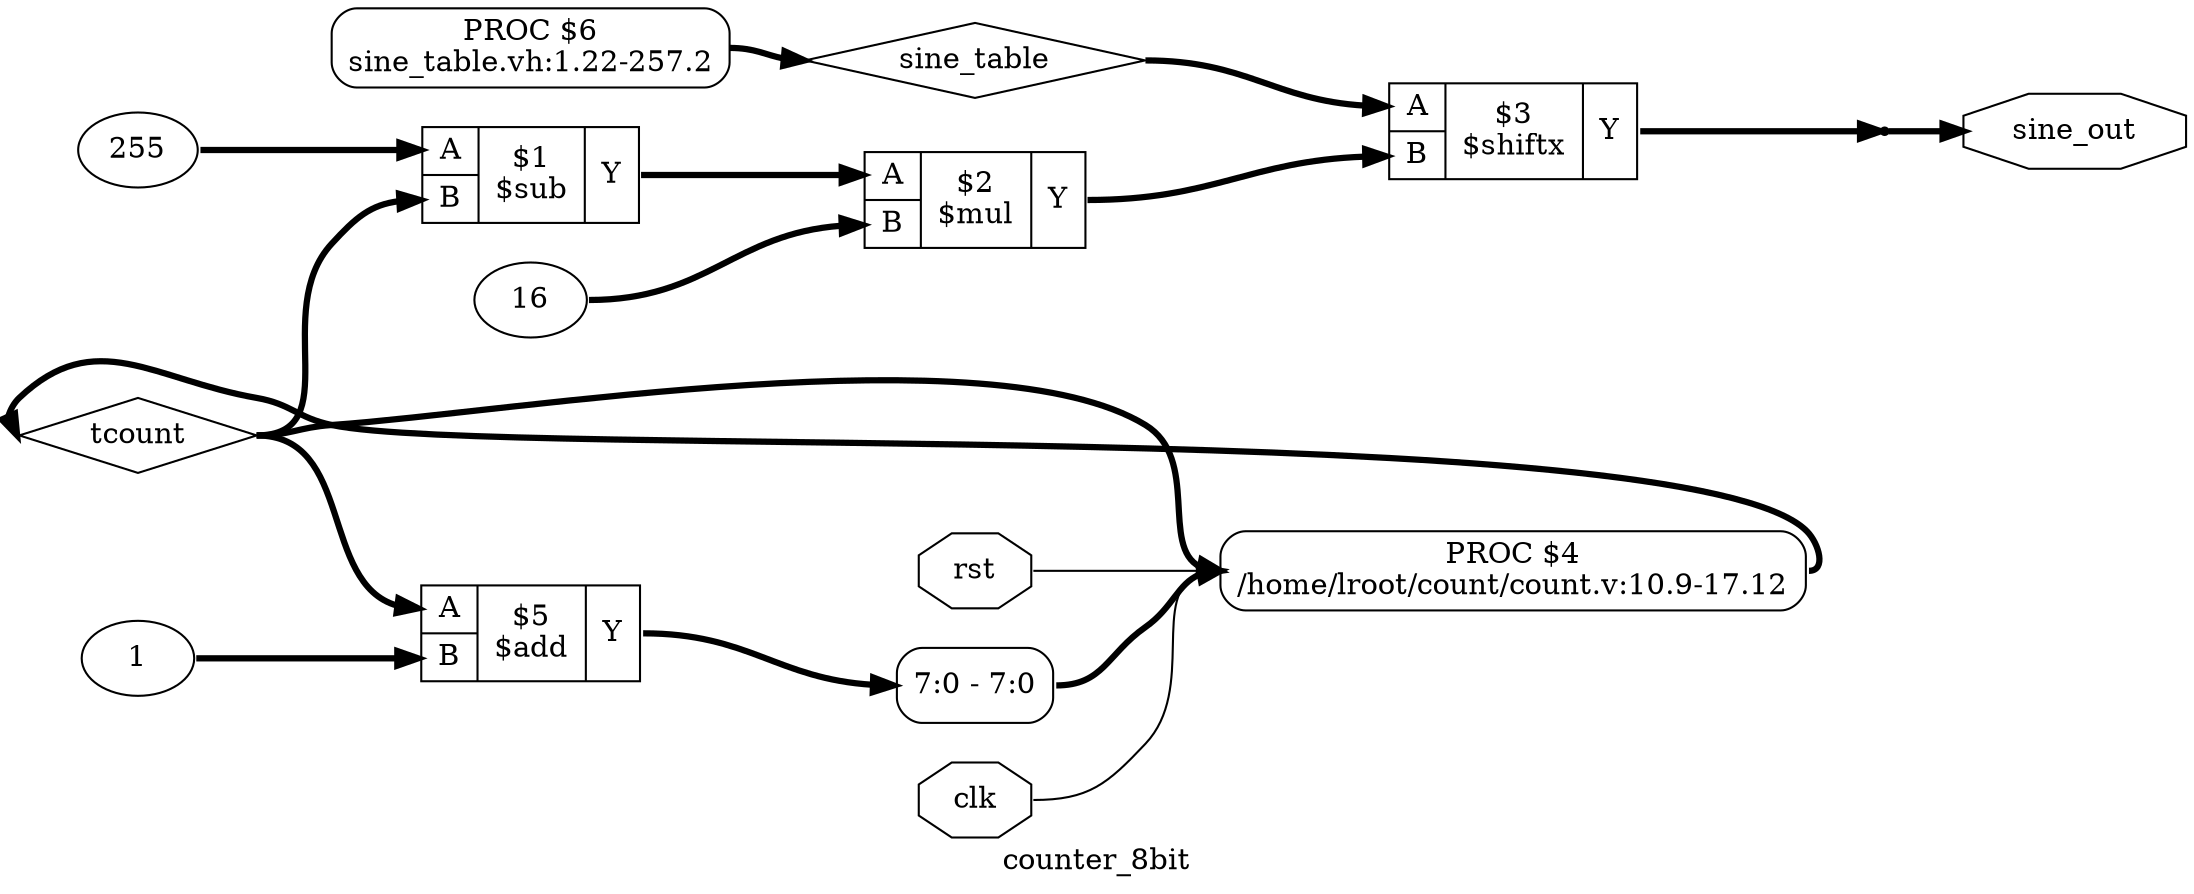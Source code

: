 digraph "counter_8bit" {
label="counter_8bit";
rankdir="LR";
remincross=true;
n7 [ shape=diamond, label="sine_table", color="black", fontcolor="black"];
n8 [ shape=diamond, label="tcount", color="black", fontcolor="black"];
n9 [ shape=octagon, label="sine_out", color="black", fontcolor="black"];
n10 [ shape=octagon, label="clk", color="black", fontcolor="black"];
n11 [ shape=octagon, label="rst", color="black", fontcolor="black"];
v0 [ label="1" ];
c15 [ shape=record, label="{{<p12> A|<p13> B}|$5\n$add|{<p14> Y}}",  ];
c16 [ shape=record, label="{{<p12> A|<p13> B}|$3\n$shiftx|{<p14> Y}}",  ];
v1 [ label="16" ];
c17 [ shape=record, label="{{<p12> A|<p13> B}|$2\n$mul|{<p14> Y}}",  ];
v2 [ label="255" ];
c18 [ shape=record, label="{{<p12> A|<p13> B}|$1\n$sub|{<p14> Y}}",  ];
p3 [shape=box, style=rounded, label="PROC $6\nsine_table.vh:1.22-257.2", ];
x5 [ shape=record, style=rounded, label="<s0> 7:0 - 7:0 ", color="black", fontcolor="black" ];
p4 [shape=box, style=rounded, label="PROC $4\n/home/lroot/count/count.v:10.9-17.12", ];
x6 [shape=point, ];
n10:e -> p4:w [color="black", fontcolor="black", label=""];
n11:e -> p4:w [color="black", fontcolor="black", label=""];
c15:p14:e -> x5:s0:w [color="black", fontcolor="black", style="setlinewidth(3)", label=""];
c16:p14:e -> x6:w [color="black", fontcolor="black", style="setlinewidth(3)", label=""];
c17:p14:e -> c16:p13:w [color="black", fontcolor="black", style="setlinewidth(3)", label=""];
c18:p14:e -> c17:p12:w [color="black", fontcolor="black", style="setlinewidth(3)", label=""];
p3:e -> n7:w [color="black", fontcolor="black", style="setlinewidth(3)", label=""];
n7:e -> c16:p12:w [color="black", fontcolor="black", style="setlinewidth(3)", label=""];
p4:e -> n8:w [color="black", fontcolor="black", style="setlinewidth(3)", label=""];
n8:e -> c15:p12:w [color="black", fontcolor="black", style="setlinewidth(3)", label=""];
n8:e -> c18:p13:w [color="black", fontcolor="black", style="setlinewidth(3)", label=""];
n8:e -> p4:w [color="black", fontcolor="black", style="setlinewidth(3)", label=""];
x6:e -> n9:w [color="black", fontcolor="black", style="setlinewidth(3)", label=""];
v0:e -> c15:p13:w [color="black", fontcolor="black", style="setlinewidth(3)", label=""];
v1:e -> c17:p13:w [color="black", fontcolor="black", style="setlinewidth(3)", label=""];
v2:e -> c18:p12:w [color="black", fontcolor="black", style="setlinewidth(3)", label=""];
x5:e -> p4:w [color="black", fontcolor="black", style="setlinewidth(3)", label=""];
}
